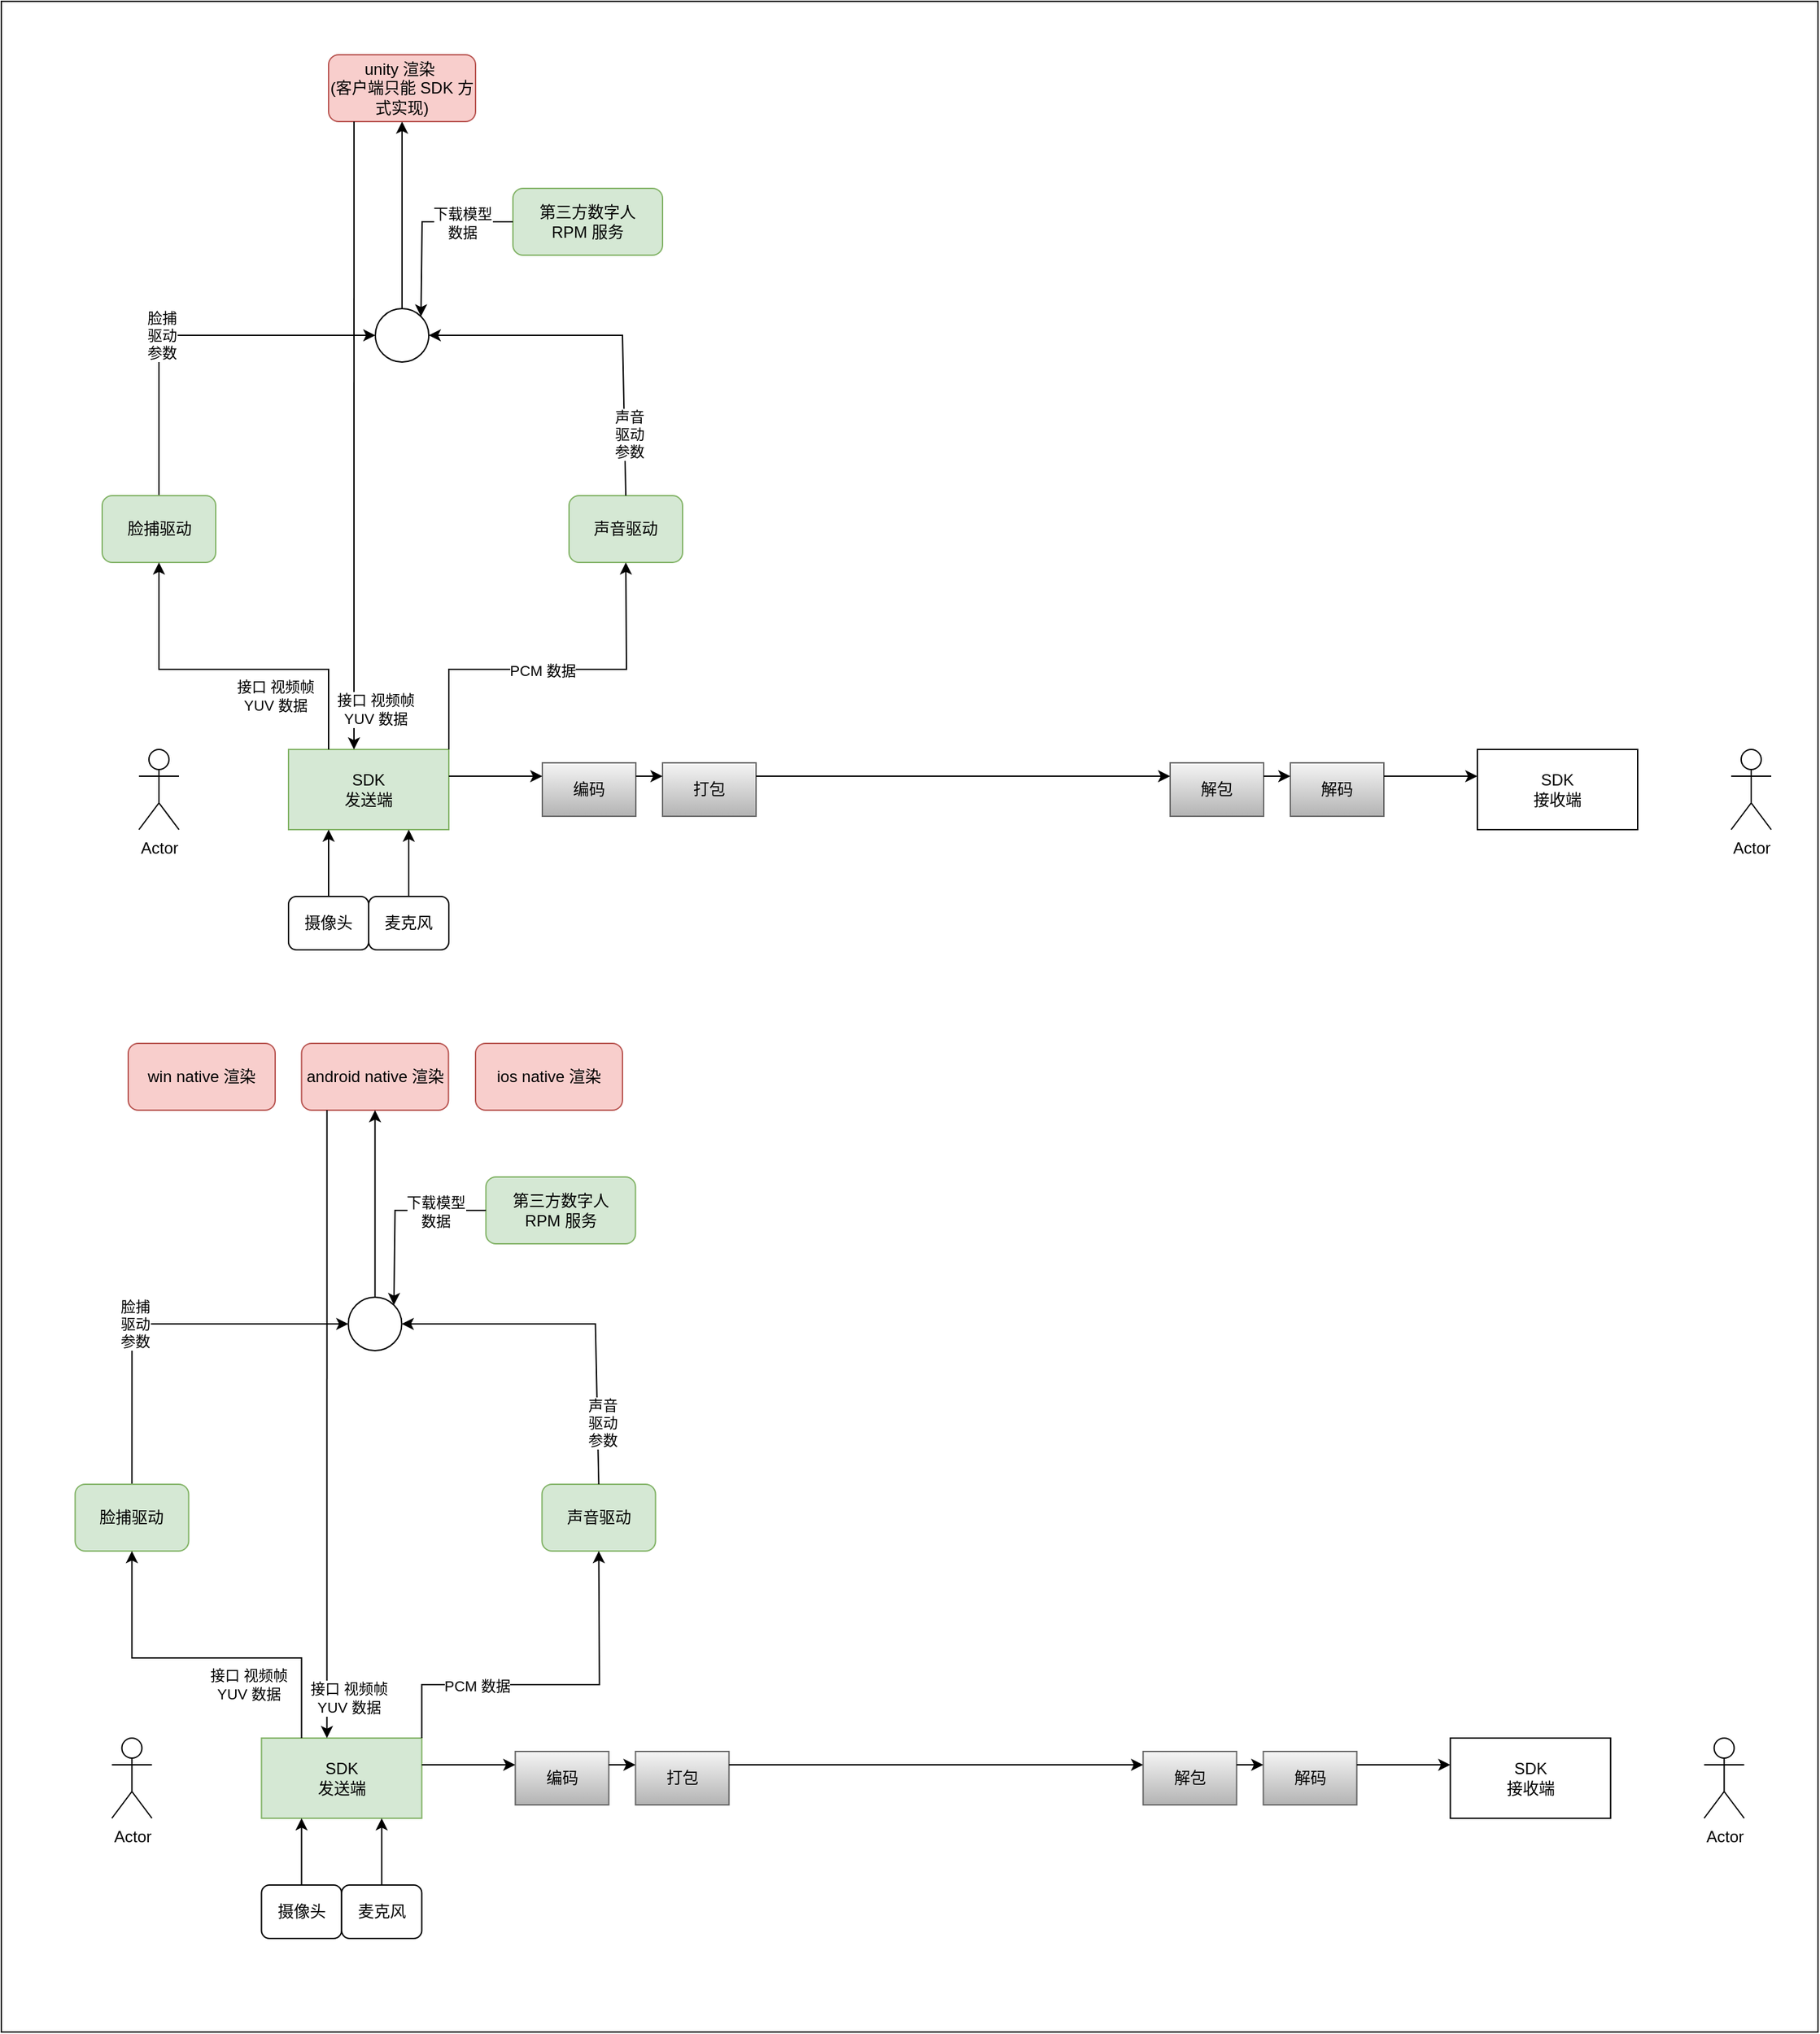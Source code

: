 <mxfile version="22.1.21" type="github">
  <diagram name="Page-1" id="y9C_El52bmYq-nEktH2S">
    <mxGraphModel dx="2284" dy="1896" grid="1" gridSize="10" guides="1" tooltips="1" connect="1" arrows="1" fold="1" page="1" pageScale="1" pageWidth="850" pageHeight="1100" math="0" shadow="0">
      <root>
        <mxCell id="0" />
        <mxCell id="1" parent="0" />
        <mxCell id="h9ikodHjlff90ZN1xDDO-2" value="" style="rounded=0;whiteSpace=wrap;html=1;" vertex="1" parent="1">
          <mxGeometry x="-85" y="-230" width="1360" height="1520" as="geometry" />
        </mxCell>
        <mxCell id="h9ikodHjlff90ZN1xDDO-3" value="SDK&lt;br&gt;发送端" style="rounded=0;whiteSpace=wrap;html=1;fillColor=#d5e8d4;strokeColor=#82b366;" vertex="1" parent="1">
          <mxGeometry x="130" y="330" width="120" height="60" as="geometry" />
        </mxCell>
        <mxCell id="h9ikodHjlff90ZN1xDDO-5" value="SDK&lt;br&gt;接收端" style="rounded=0;whiteSpace=wrap;html=1;" vertex="1" parent="1">
          <mxGeometry x="1020" y="330" width="120" height="60" as="geometry" />
        </mxCell>
        <mxCell id="h9ikodHjlff90ZN1xDDO-6" value="解码" style="rounded=0;whiteSpace=wrap;html=1;fillColor=#f5f5f5;gradientColor=#b3b3b3;strokeColor=#666666;" vertex="1" parent="1">
          <mxGeometry x="880" y="340" width="70" height="40" as="geometry" />
        </mxCell>
        <mxCell id="h9ikodHjlff90ZN1xDDO-7" value="解包" style="rounded=0;whiteSpace=wrap;html=1;fillColor=#f5f5f5;gradientColor=#b3b3b3;strokeColor=#666666;" vertex="1" parent="1">
          <mxGeometry x="790" y="340" width="70" height="40" as="geometry" />
        </mxCell>
        <mxCell id="h9ikodHjlff90ZN1xDDO-8" value="编码" style="rounded=0;whiteSpace=wrap;html=1;fillColor=#f5f5f5;gradientColor=#b3b3b3;strokeColor=#666666;" vertex="1" parent="1">
          <mxGeometry x="320" y="340" width="70" height="40" as="geometry" />
        </mxCell>
        <mxCell id="h9ikodHjlff90ZN1xDDO-9" value="打包" style="rounded=0;whiteSpace=wrap;html=1;fillColor=#f5f5f5;gradientColor=#b3b3b3;strokeColor=#666666;" vertex="1" parent="1">
          <mxGeometry x="410" y="340" width="70" height="40" as="geometry" />
        </mxCell>
        <mxCell id="h9ikodHjlff90ZN1xDDO-10" value="" style="endArrow=classic;html=1;rounded=0;exitX=1;exitY=0.25;exitDx=0;exitDy=0;entryX=0;entryY=0.25;entryDx=0;entryDy=0;" edge="1" parent="1" source="h9ikodHjlff90ZN1xDDO-9" target="h9ikodHjlff90ZN1xDDO-7">
          <mxGeometry width="50" height="50" relative="1" as="geometry">
            <mxPoint x="570" y="430" as="sourcePoint" />
            <mxPoint x="620" y="380" as="targetPoint" />
          </mxGeometry>
        </mxCell>
        <mxCell id="h9ikodHjlff90ZN1xDDO-11" value="" style="endArrow=classic;html=1;rounded=0;entryX=0;entryY=0.25;entryDx=0;entryDy=0;" edge="1" parent="1" target="h9ikodHjlff90ZN1xDDO-8">
          <mxGeometry width="50" height="50" relative="1" as="geometry">
            <mxPoint x="250" y="350" as="sourcePoint" />
            <mxPoint x="620" y="380" as="targetPoint" />
          </mxGeometry>
        </mxCell>
        <mxCell id="h9ikodHjlff90ZN1xDDO-12" value="" style="endArrow=classic;html=1;rounded=0;exitX=1;exitY=0.25;exitDx=0;exitDy=0;" edge="1" parent="1" source="h9ikodHjlff90ZN1xDDO-6">
          <mxGeometry width="50" height="50" relative="1" as="geometry">
            <mxPoint x="570" y="430" as="sourcePoint" />
            <mxPoint x="1020" y="350" as="targetPoint" />
          </mxGeometry>
        </mxCell>
        <mxCell id="h9ikodHjlff90ZN1xDDO-13" value="" style="endArrow=classic;html=1;rounded=0;exitX=1;exitY=0.25;exitDx=0;exitDy=0;" edge="1" parent="1" source="h9ikodHjlff90ZN1xDDO-8">
          <mxGeometry width="50" height="50" relative="1" as="geometry">
            <mxPoint x="570" y="430" as="sourcePoint" />
            <mxPoint x="410" y="350" as="targetPoint" />
          </mxGeometry>
        </mxCell>
        <mxCell id="h9ikodHjlff90ZN1xDDO-16" value="" style="endArrow=classic;html=1;rounded=0;entryX=0;entryY=0.25;entryDx=0;entryDy=0;exitX=1;exitY=0.25;exitDx=0;exitDy=0;" edge="1" parent="1" source="h9ikodHjlff90ZN1xDDO-7" target="h9ikodHjlff90ZN1xDDO-6">
          <mxGeometry width="50" height="50" relative="1" as="geometry">
            <mxPoint x="570" y="430" as="sourcePoint" />
            <mxPoint x="620" y="380" as="targetPoint" />
          </mxGeometry>
        </mxCell>
        <mxCell id="h9ikodHjlff90ZN1xDDO-17" value="Actor" style="shape=umlActor;verticalLabelPosition=bottom;verticalAlign=top;html=1;outlineConnect=0;" vertex="1" parent="1">
          <mxGeometry x="18" y="330" width="30" height="60" as="geometry" />
        </mxCell>
        <mxCell id="h9ikodHjlff90ZN1xDDO-18" value="Actor" style="shape=umlActor;verticalLabelPosition=bottom;verticalAlign=top;html=1;outlineConnect=0;" vertex="1" parent="1">
          <mxGeometry x="1210" y="330" width="30" height="60" as="geometry" />
        </mxCell>
        <mxCell id="h9ikodHjlff90ZN1xDDO-21" value="摄像头" style="rounded=1;whiteSpace=wrap;html=1;" vertex="1" parent="1">
          <mxGeometry x="130" y="440" width="60" height="40" as="geometry" />
        </mxCell>
        <mxCell id="h9ikodHjlff90ZN1xDDO-22" value="unity 渲染&amp;nbsp;&lt;br&gt;(客户端只能 SDK 方式实现)" style="rounded=1;whiteSpace=wrap;html=1;fillColor=#f8cecc;strokeColor=#b85450;" vertex="1" parent="1">
          <mxGeometry x="160" y="-190" width="110" height="50" as="geometry" />
        </mxCell>
        <mxCell id="h9ikodHjlff90ZN1xDDO-33" style="edgeStyle=orthogonalEdgeStyle;rounded=0;orthogonalLoop=1;jettySize=auto;html=1;entryX=0.75;entryY=1;entryDx=0;entryDy=0;" edge="1" parent="1" source="h9ikodHjlff90ZN1xDDO-23" target="h9ikodHjlff90ZN1xDDO-3">
          <mxGeometry relative="1" as="geometry" />
        </mxCell>
        <mxCell id="h9ikodHjlff90ZN1xDDO-23" value="麦克风" style="rounded=1;whiteSpace=wrap;html=1;" vertex="1" parent="1">
          <mxGeometry x="190" y="440" width="60" height="40" as="geometry" />
        </mxCell>
        <mxCell id="h9ikodHjlff90ZN1xDDO-24" value="第三方数字人&lt;br&gt;RPM 服务" style="rounded=1;whiteSpace=wrap;html=1;fillColor=#d5e8d4;strokeColor=#82b366;" vertex="1" parent="1">
          <mxGeometry x="298" y="-90" width="112" height="50" as="geometry" />
        </mxCell>
        <mxCell id="h9ikodHjlff90ZN1xDDO-30" style="edgeStyle=orthogonalEdgeStyle;rounded=0;orthogonalLoop=1;jettySize=auto;html=1;entryX=0;entryY=0.5;entryDx=0;entryDy=0;exitX=0.5;exitY=0;exitDx=0;exitDy=0;" edge="1" parent="1" source="h9ikodHjlff90ZN1xDDO-25" target="h9ikodHjlff90ZN1xDDO-41">
          <mxGeometry relative="1" as="geometry">
            <Array as="points" />
          </mxGeometry>
        </mxCell>
        <mxCell id="h9ikodHjlff90ZN1xDDO-31" value="脸捕&lt;br&gt;驱动&lt;br&gt;参数" style="edgeLabel;html=1;align=center;verticalAlign=middle;resizable=0;points=[];" vertex="1" connectable="0" parent="h9ikodHjlff90ZN1xDDO-30">
          <mxGeometry x="-0.138" relative="1" as="geometry">
            <mxPoint as="offset" />
          </mxGeometry>
        </mxCell>
        <mxCell id="h9ikodHjlff90ZN1xDDO-25" value="脸捕驱动" style="rounded=1;whiteSpace=wrap;html=1;fillColor=#d5e8d4;strokeColor=#82b366;" vertex="1" parent="1">
          <mxGeometry x="-9.5" y="140" width="85" height="50" as="geometry" />
        </mxCell>
        <mxCell id="h9ikodHjlff90ZN1xDDO-26" value="" style="endArrow=classic;html=1;rounded=0;exitX=0;exitY=0.5;exitDx=0;exitDy=0;entryX=1;entryY=0;entryDx=0;entryDy=0;" edge="1" parent="1" source="h9ikodHjlff90ZN1xDDO-24" target="h9ikodHjlff90ZN1xDDO-41">
          <mxGeometry width="50" height="50" relative="1" as="geometry">
            <mxPoint x="570" y="430" as="sourcePoint" />
            <mxPoint x="620" y="380" as="targetPoint" />
            <Array as="points">
              <mxPoint x="230" y="-65" />
            </Array>
          </mxGeometry>
        </mxCell>
        <mxCell id="h9ikodHjlff90ZN1xDDO-27" value="下载模型&lt;br&gt;数据" style="edgeLabel;html=1;align=center;verticalAlign=middle;resizable=0;points=[];" vertex="1" connectable="0" parent="h9ikodHjlff90ZN1xDDO-26">
          <mxGeometry x="0.143" relative="1" as="geometry">
            <mxPoint x="30" y="-11" as="offset" />
          </mxGeometry>
        </mxCell>
        <mxCell id="h9ikodHjlff90ZN1xDDO-28" value="" style="endArrow=classic;html=1;rounded=0;exitX=0.5;exitY=0;exitDx=0;exitDy=0;entryX=0.25;entryY=1;entryDx=0;entryDy=0;" edge="1" parent="1" source="h9ikodHjlff90ZN1xDDO-21" target="h9ikodHjlff90ZN1xDDO-3">
          <mxGeometry width="50" height="50" relative="1" as="geometry">
            <mxPoint x="570" y="430" as="sourcePoint" />
            <mxPoint x="620" y="380" as="targetPoint" />
          </mxGeometry>
        </mxCell>
        <mxCell id="h9ikodHjlff90ZN1xDDO-29" value="" style="endArrow=classic;html=1;rounded=0;exitX=0.25;exitY=0;exitDx=0;exitDy=0;entryX=0.5;entryY=1;entryDx=0;entryDy=0;" edge="1" parent="1" source="h9ikodHjlff90ZN1xDDO-3" target="h9ikodHjlff90ZN1xDDO-25">
          <mxGeometry width="50" height="50" relative="1" as="geometry">
            <mxPoint x="570" y="430" as="sourcePoint" />
            <mxPoint x="620" y="380" as="targetPoint" />
            <Array as="points">
              <mxPoint x="160" y="270" />
              <mxPoint x="33" y="270" />
            </Array>
          </mxGeometry>
        </mxCell>
        <mxCell id="h9ikodHjlff90ZN1xDDO-34" value="接口&amp;nbsp;视频帧 &lt;br&gt;YUV 数据" style="edgeLabel;html=1;align=center;verticalAlign=middle;resizable=0;points=[];" vertex="1" connectable="0" parent="h9ikodHjlff90ZN1xDDO-29">
          <mxGeometry x="-0.738" relative="1" as="geometry">
            <mxPoint x="-40" y="-5" as="offset" />
          </mxGeometry>
        </mxCell>
        <mxCell id="h9ikodHjlff90ZN1xDDO-32" value="" style="endArrow=classic;html=1;rounded=0;entryX=0.75;entryY=0;entryDx=0;entryDy=0;exitX=0.173;exitY=1;exitDx=0;exitDy=0;exitPerimeter=0;" edge="1" parent="1" source="h9ikodHjlff90ZN1xDDO-22">
          <mxGeometry width="50" height="50" relative="1" as="geometry">
            <mxPoint x="173.79" y="-135" as="sourcePoint" />
            <mxPoint x="179" y="330" as="targetPoint" />
            <Array as="points" />
          </mxGeometry>
        </mxCell>
        <mxCell id="h9ikodHjlff90ZN1xDDO-35" value="接口&amp;nbsp;视频帧 &lt;br&gt;YUV 数据" style="edgeLabel;html=1;align=center;verticalAlign=middle;resizable=0;points=[];" vertex="1" connectable="0" parent="1">
          <mxGeometry x="195" y="300" as="geometry" />
        </mxCell>
        <mxCell id="h9ikodHjlff90ZN1xDDO-36" value="声音驱动" style="rounded=1;whiteSpace=wrap;html=1;fillColor=#d5e8d4;strokeColor=#82b366;" vertex="1" parent="1">
          <mxGeometry x="340" y="140" width="85" height="50" as="geometry" />
        </mxCell>
        <mxCell id="h9ikodHjlff90ZN1xDDO-37" value="" style="endArrow=classic;html=1;rounded=0;exitX=1;exitY=0;exitDx=0;exitDy=0;entryX=0.5;entryY=1;entryDx=0;entryDy=0;" edge="1" parent="1" source="h9ikodHjlff90ZN1xDDO-3" target="h9ikodHjlff90ZN1xDDO-36">
          <mxGeometry width="50" height="50" relative="1" as="geometry">
            <mxPoint x="570" y="230" as="sourcePoint" />
            <mxPoint x="620" y="180" as="targetPoint" />
            <Array as="points">
              <mxPoint x="250" y="270" />
              <mxPoint x="320" y="270" />
              <mxPoint x="383" y="270" />
            </Array>
          </mxGeometry>
        </mxCell>
        <mxCell id="h9ikodHjlff90ZN1xDDO-38" value="PCM 数据" style="edgeLabel;html=1;align=center;verticalAlign=middle;resizable=0;points=[];" vertex="1" connectable="0" parent="h9ikodHjlff90ZN1xDDO-37">
          <mxGeometry x="-0.406" y="-1" relative="1" as="geometry">
            <mxPoint x="49" as="offset" />
          </mxGeometry>
        </mxCell>
        <mxCell id="h9ikodHjlff90ZN1xDDO-39" value="" style="endArrow=classic;html=1;rounded=0;entryX=1;entryY=0.5;entryDx=0;entryDy=0;exitX=0.5;exitY=0;exitDx=0;exitDy=0;" edge="1" parent="1" source="h9ikodHjlff90ZN1xDDO-36" target="h9ikodHjlff90ZN1xDDO-41">
          <mxGeometry width="50" height="50" relative="1" as="geometry">
            <mxPoint x="570" y="230" as="sourcePoint" />
            <mxPoint x="620" y="180" as="targetPoint" />
            <Array as="points">
              <mxPoint x="380" y="20" />
            </Array>
          </mxGeometry>
        </mxCell>
        <mxCell id="h9ikodHjlff90ZN1xDDO-40" value="声音&lt;br&gt;驱动&lt;br&gt;参数" style="edgeLabel;html=1;align=center;verticalAlign=middle;resizable=0;points=[];" vertex="1" connectable="0" parent="h9ikodHjlff90ZN1xDDO-39">
          <mxGeometry x="-0.653" y="-3" relative="1" as="geometry">
            <mxPoint as="offset" />
          </mxGeometry>
        </mxCell>
        <mxCell id="h9ikodHjlff90ZN1xDDO-41" value="" style="ellipse;whiteSpace=wrap;html=1;aspect=fixed;" vertex="1" parent="1">
          <mxGeometry x="195" width="40" height="40" as="geometry" />
        </mxCell>
        <mxCell id="h9ikodHjlff90ZN1xDDO-42" value="" style="endArrow=classic;html=1;rounded=0;entryX=0.5;entryY=1;entryDx=0;entryDy=0;exitX=0.5;exitY=0;exitDx=0;exitDy=0;" edge="1" parent="1" source="h9ikodHjlff90ZN1xDDO-41" target="h9ikodHjlff90ZN1xDDO-22">
          <mxGeometry width="50" height="50" relative="1" as="geometry">
            <mxPoint x="570" y="30" as="sourcePoint" />
            <mxPoint x="620" y="-20" as="targetPoint" />
          </mxGeometry>
        </mxCell>
        <mxCell id="h9ikodHjlff90ZN1xDDO-44" value="SDK&lt;br&gt;发送端" style="rounded=0;whiteSpace=wrap;html=1;fillColor=#d5e8d4;strokeColor=#82b366;" vertex="1" parent="1">
          <mxGeometry x="109.75" y="1070" width="120" height="60" as="geometry" />
        </mxCell>
        <mxCell id="h9ikodHjlff90ZN1xDDO-45" value="SDK&lt;br&gt;接收端" style="rounded=0;whiteSpace=wrap;html=1;" vertex="1" parent="1">
          <mxGeometry x="999.75" y="1070" width="120" height="60" as="geometry" />
        </mxCell>
        <mxCell id="h9ikodHjlff90ZN1xDDO-46" value="解码" style="rounded=0;whiteSpace=wrap;html=1;fillColor=#f5f5f5;gradientColor=#b3b3b3;strokeColor=#666666;" vertex="1" parent="1">
          <mxGeometry x="859.75" y="1080" width="70" height="40" as="geometry" />
        </mxCell>
        <mxCell id="h9ikodHjlff90ZN1xDDO-47" value="解包" style="rounded=0;whiteSpace=wrap;html=1;fillColor=#f5f5f5;gradientColor=#b3b3b3;strokeColor=#666666;" vertex="1" parent="1">
          <mxGeometry x="769.75" y="1080" width="70" height="40" as="geometry" />
        </mxCell>
        <mxCell id="h9ikodHjlff90ZN1xDDO-48" value="编码" style="rounded=0;whiteSpace=wrap;html=1;fillColor=#f5f5f5;gradientColor=#b3b3b3;strokeColor=#666666;" vertex="1" parent="1">
          <mxGeometry x="299.75" y="1080" width="70" height="40" as="geometry" />
        </mxCell>
        <mxCell id="h9ikodHjlff90ZN1xDDO-49" value="打包" style="rounded=0;whiteSpace=wrap;html=1;fillColor=#f5f5f5;gradientColor=#b3b3b3;strokeColor=#666666;" vertex="1" parent="1">
          <mxGeometry x="389.75" y="1080" width="70" height="40" as="geometry" />
        </mxCell>
        <mxCell id="h9ikodHjlff90ZN1xDDO-50" value="" style="endArrow=classic;html=1;rounded=0;exitX=1;exitY=0.25;exitDx=0;exitDy=0;entryX=0;entryY=0.25;entryDx=0;entryDy=0;" edge="1" parent="1" source="h9ikodHjlff90ZN1xDDO-49" target="h9ikodHjlff90ZN1xDDO-47">
          <mxGeometry width="50" height="50" relative="1" as="geometry">
            <mxPoint x="549.75" y="1170" as="sourcePoint" />
            <mxPoint x="599.75" y="1120" as="targetPoint" />
          </mxGeometry>
        </mxCell>
        <mxCell id="h9ikodHjlff90ZN1xDDO-51" value="" style="endArrow=classic;html=1;rounded=0;entryX=0;entryY=0.25;entryDx=0;entryDy=0;" edge="1" parent="1" target="h9ikodHjlff90ZN1xDDO-48">
          <mxGeometry width="50" height="50" relative="1" as="geometry">
            <mxPoint x="229.75" y="1090" as="sourcePoint" />
            <mxPoint x="599.75" y="1120" as="targetPoint" />
          </mxGeometry>
        </mxCell>
        <mxCell id="h9ikodHjlff90ZN1xDDO-52" value="" style="endArrow=classic;html=1;rounded=0;exitX=1;exitY=0.25;exitDx=0;exitDy=0;" edge="1" parent="1" source="h9ikodHjlff90ZN1xDDO-46">
          <mxGeometry width="50" height="50" relative="1" as="geometry">
            <mxPoint x="549.75" y="1170" as="sourcePoint" />
            <mxPoint x="999.75" y="1090" as="targetPoint" />
          </mxGeometry>
        </mxCell>
        <mxCell id="h9ikodHjlff90ZN1xDDO-53" value="" style="endArrow=classic;html=1;rounded=0;exitX=1;exitY=0.25;exitDx=0;exitDy=0;" edge="1" parent="1" source="h9ikodHjlff90ZN1xDDO-48">
          <mxGeometry width="50" height="50" relative="1" as="geometry">
            <mxPoint x="549.75" y="1170" as="sourcePoint" />
            <mxPoint x="389.75" y="1090" as="targetPoint" />
          </mxGeometry>
        </mxCell>
        <mxCell id="h9ikodHjlff90ZN1xDDO-54" value="" style="endArrow=classic;html=1;rounded=0;entryX=0;entryY=0.25;entryDx=0;entryDy=0;exitX=1;exitY=0.25;exitDx=0;exitDy=0;" edge="1" parent="1" source="h9ikodHjlff90ZN1xDDO-47" target="h9ikodHjlff90ZN1xDDO-46">
          <mxGeometry width="50" height="50" relative="1" as="geometry">
            <mxPoint x="549.75" y="1170" as="sourcePoint" />
            <mxPoint x="599.75" y="1120" as="targetPoint" />
          </mxGeometry>
        </mxCell>
        <mxCell id="h9ikodHjlff90ZN1xDDO-55" value="Actor" style="shape=umlActor;verticalLabelPosition=bottom;verticalAlign=top;html=1;outlineConnect=0;" vertex="1" parent="1">
          <mxGeometry x="-2.25" y="1070" width="30" height="60" as="geometry" />
        </mxCell>
        <mxCell id="h9ikodHjlff90ZN1xDDO-56" value="Actor" style="shape=umlActor;verticalLabelPosition=bottom;verticalAlign=top;html=1;outlineConnect=0;" vertex="1" parent="1">
          <mxGeometry x="1189.75" y="1070" width="30" height="60" as="geometry" />
        </mxCell>
        <mxCell id="h9ikodHjlff90ZN1xDDO-57" value="摄像头" style="rounded=1;whiteSpace=wrap;html=1;" vertex="1" parent="1">
          <mxGeometry x="109.75" y="1180" width="60" height="40" as="geometry" />
        </mxCell>
        <mxCell id="h9ikodHjlff90ZN1xDDO-58" value="android native 渲染" style="rounded=1;whiteSpace=wrap;html=1;fillColor=#f8cecc;strokeColor=#b85450;" vertex="1" parent="1">
          <mxGeometry x="139.75" y="550" width="110" height="50" as="geometry" />
        </mxCell>
        <mxCell id="h9ikodHjlff90ZN1xDDO-59" style="edgeStyle=orthogonalEdgeStyle;rounded=0;orthogonalLoop=1;jettySize=auto;html=1;entryX=0.75;entryY=1;entryDx=0;entryDy=0;" edge="1" parent="1" source="h9ikodHjlff90ZN1xDDO-60" target="h9ikodHjlff90ZN1xDDO-44">
          <mxGeometry relative="1" as="geometry" />
        </mxCell>
        <mxCell id="h9ikodHjlff90ZN1xDDO-60" value="麦克风" style="rounded=1;whiteSpace=wrap;html=1;" vertex="1" parent="1">
          <mxGeometry x="169.75" y="1180" width="60" height="40" as="geometry" />
        </mxCell>
        <mxCell id="h9ikodHjlff90ZN1xDDO-61" value="第三方数字人&lt;br&gt;RPM 服务" style="rounded=1;whiteSpace=wrap;html=1;fillColor=#d5e8d4;strokeColor=#82b366;" vertex="1" parent="1">
          <mxGeometry x="277.75" y="650" width="112" height="50" as="geometry" />
        </mxCell>
        <mxCell id="h9ikodHjlff90ZN1xDDO-62" style="edgeStyle=orthogonalEdgeStyle;rounded=0;orthogonalLoop=1;jettySize=auto;html=1;entryX=0;entryY=0.5;entryDx=0;entryDy=0;exitX=0.5;exitY=0;exitDx=0;exitDy=0;" edge="1" parent="1" source="h9ikodHjlff90ZN1xDDO-64" target="h9ikodHjlff90ZN1xDDO-77">
          <mxGeometry relative="1" as="geometry">
            <Array as="points" />
          </mxGeometry>
        </mxCell>
        <mxCell id="h9ikodHjlff90ZN1xDDO-63" value="脸捕&lt;br&gt;驱动&lt;br&gt;参数" style="edgeLabel;html=1;align=center;verticalAlign=middle;resizable=0;points=[];" vertex="1" connectable="0" parent="h9ikodHjlff90ZN1xDDO-62">
          <mxGeometry x="-0.138" relative="1" as="geometry">
            <mxPoint as="offset" />
          </mxGeometry>
        </mxCell>
        <mxCell id="h9ikodHjlff90ZN1xDDO-64" value="脸捕驱动" style="rounded=1;whiteSpace=wrap;html=1;fillColor=#d5e8d4;strokeColor=#82b366;" vertex="1" parent="1">
          <mxGeometry x="-29.75" y="880" width="85" height="50" as="geometry" />
        </mxCell>
        <mxCell id="h9ikodHjlff90ZN1xDDO-65" value="" style="endArrow=classic;html=1;rounded=0;exitX=0;exitY=0.5;exitDx=0;exitDy=0;entryX=1;entryY=0;entryDx=0;entryDy=0;" edge="1" parent="1" source="h9ikodHjlff90ZN1xDDO-61" target="h9ikodHjlff90ZN1xDDO-77">
          <mxGeometry width="50" height="50" relative="1" as="geometry">
            <mxPoint x="549.75" y="1170" as="sourcePoint" />
            <mxPoint x="599.75" y="1120" as="targetPoint" />
            <Array as="points">
              <mxPoint x="209.75" y="675" />
            </Array>
          </mxGeometry>
        </mxCell>
        <mxCell id="h9ikodHjlff90ZN1xDDO-66" value="下载模型&lt;br&gt;数据" style="edgeLabel;html=1;align=center;verticalAlign=middle;resizable=0;points=[];" vertex="1" connectable="0" parent="h9ikodHjlff90ZN1xDDO-65">
          <mxGeometry x="0.143" relative="1" as="geometry">
            <mxPoint x="30" y="-11" as="offset" />
          </mxGeometry>
        </mxCell>
        <mxCell id="h9ikodHjlff90ZN1xDDO-67" value="" style="endArrow=classic;html=1;rounded=0;exitX=0.5;exitY=0;exitDx=0;exitDy=0;entryX=0.25;entryY=1;entryDx=0;entryDy=0;" edge="1" parent="1" source="h9ikodHjlff90ZN1xDDO-57" target="h9ikodHjlff90ZN1xDDO-44">
          <mxGeometry width="50" height="50" relative="1" as="geometry">
            <mxPoint x="549.75" y="1170" as="sourcePoint" />
            <mxPoint x="599.75" y="1120" as="targetPoint" />
          </mxGeometry>
        </mxCell>
        <mxCell id="h9ikodHjlff90ZN1xDDO-68" value="" style="endArrow=classic;html=1;rounded=0;exitX=0.25;exitY=0;exitDx=0;exitDy=0;entryX=0.5;entryY=1;entryDx=0;entryDy=0;" edge="1" parent="1" source="h9ikodHjlff90ZN1xDDO-44" target="h9ikodHjlff90ZN1xDDO-64">
          <mxGeometry width="50" height="50" relative="1" as="geometry">
            <mxPoint x="549.75" y="1170" as="sourcePoint" />
            <mxPoint x="599.75" y="1120" as="targetPoint" />
            <Array as="points">
              <mxPoint x="139.75" y="1010" />
              <mxPoint x="12.75" y="1010" />
            </Array>
          </mxGeometry>
        </mxCell>
        <mxCell id="h9ikodHjlff90ZN1xDDO-69" value="接口&amp;nbsp;视频帧 &lt;br&gt;YUV 数据" style="edgeLabel;html=1;align=center;verticalAlign=middle;resizable=0;points=[];" vertex="1" connectable="0" parent="h9ikodHjlff90ZN1xDDO-68">
          <mxGeometry x="-0.738" relative="1" as="geometry">
            <mxPoint x="-40" y="-5" as="offset" />
          </mxGeometry>
        </mxCell>
        <mxCell id="h9ikodHjlff90ZN1xDDO-70" value="" style="endArrow=classic;html=1;rounded=0;entryX=0.75;entryY=0;entryDx=0;entryDy=0;exitX=0.173;exitY=1;exitDx=0;exitDy=0;exitPerimeter=0;" edge="1" parent="1" source="h9ikodHjlff90ZN1xDDO-58">
          <mxGeometry width="50" height="50" relative="1" as="geometry">
            <mxPoint x="153.54" y="605" as="sourcePoint" />
            <mxPoint x="158.75" y="1070" as="targetPoint" />
            <Array as="points" />
          </mxGeometry>
        </mxCell>
        <mxCell id="h9ikodHjlff90ZN1xDDO-71" value="接口&amp;nbsp;视频帧 &lt;br&gt;YUV 数据" style="edgeLabel;html=1;align=center;verticalAlign=middle;resizable=0;points=[];" vertex="1" connectable="0" parent="1">
          <mxGeometry x="174.75" y="1040" as="geometry" />
        </mxCell>
        <mxCell id="h9ikodHjlff90ZN1xDDO-72" value="声音驱动" style="rounded=1;whiteSpace=wrap;html=1;fillColor=#d5e8d4;strokeColor=#82b366;" vertex="1" parent="1">
          <mxGeometry x="319.75" y="880" width="85" height="50" as="geometry" />
        </mxCell>
        <mxCell id="h9ikodHjlff90ZN1xDDO-73" value="" style="endArrow=classic;html=1;rounded=0;exitX=1;exitY=0;exitDx=0;exitDy=0;entryX=0.5;entryY=1;entryDx=0;entryDy=0;" edge="1" parent="1" source="h9ikodHjlff90ZN1xDDO-44" target="h9ikodHjlff90ZN1xDDO-72">
          <mxGeometry width="50" height="50" relative="1" as="geometry">
            <mxPoint x="549.75" y="970" as="sourcePoint" />
            <mxPoint x="599.75" y="920" as="targetPoint" />
            <Array as="points">
              <mxPoint x="229.75" y="1030" />
              <mxPoint x="362.75" y="1030" />
            </Array>
          </mxGeometry>
        </mxCell>
        <mxCell id="h9ikodHjlff90ZN1xDDO-74" value="PCM 数据" style="edgeLabel;html=1;align=center;verticalAlign=middle;resizable=0;points=[];" vertex="1" connectable="0" parent="h9ikodHjlff90ZN1xDDO-73">
          <mxGeometry x="-0.406" y="-1" relative="1" as="geometry">
            <mxPoint as="offset" />
          </mxGeometry>
        </mxCell>
        <mxCell id="h9ikodHjlff90ZN1xDDO-75" value="" style="endArrow=classic;html=1;rounded=0;entryX=1;entryY=0.5;entryDx=0;entryDy=0;exitX=0.5;exitY=0;exitDx=0;exitDy=0;" edge="1" parent="1" source="h9ikodHjlff90ZN1xDDO-72" target="h9ikodHjlff90ZN1xDDO-77">
          <mxGeometry width="50" height="50" relative="1" as="geometry">
            <mxPoint x="549.75" y="970" as="sourcePoint" />
            <mxPoint x="599.75" y="920" as="targetPoint" />
            <Array as="points">
              <mxPoint x="359.75" y="760" />
            </Array>
          </mxGeometry>
        </mxCell>
        <mxCell id="h9ikodHjlff90ZN1xDDO-76" value="声音&lt;br&gt;驱动&lt;br&gt;参数" style="edgeLabel;html=1;align=center;verticalAlign=middle;resizable=0;points=[];" vertex="1" connectable="0" parent="h9ikodHjlff90ZN1xDDO-75">
          <mxGeometry x="-0.653" y="-3" relative="1" as="geometry">
            <mxPoint as="offset" />
          </mxGeometry>
        </mxCell>
        <mxCell id="h9ikodHjlff90ZN1xDDO-77" value="" style="ellipse;whiteSpace=wrap;html=1;aspect=fixed;" vertex="1" parent="1">
          <mxGeometry x="174.75" y="740" width="40" height="40" as="geometry" />
        </mxCell>
        <mxCell id="h9ikodHjlff90ZN1xDDO-78" value="" style="endArrow=classic;html=1;rounded=0;entryX=0.5;entryY=1;entryDx=0;entryDy=0;exitX=0.5;exitY=0;exitDx=0;exitDy=0;" edge="1" parent="1" source="h9ikodHjlff90ZN1xDDO-77" target="h9ikodHjlff90ZN1xDDO-58">
          <mxGeometry width="50" height="50" relative="1" as="geometry">
            <mxPoint x="549.75" y="770" as="sourcePoint" />
            <mxPoint x="599.75" y="720" as="targetPoint" />
          </mxGeometry>
        </mxCell>
        <mxCell id="h9ikodHjlff90ZN1xDDO-79" value="ios native 渲染" style="rounded=1;whiteSpace=wrap;html=1;fillColor=#f8cecc;strokeColor=#b85450;" vertex="1" parent="1">
          <mxGeometry x="270" y="550" width="110" height="50" as="geometry" />
        </mxCell>
        <mxCell id="h9ikodHjlff90ZN1xDDO-80" value="win native 渲染" style="rounded=1;whiteSpace=wrap;html=1;fillColor=#f8cecc;strokeColor=#b85450;" vertex="1" parent="1">
          <mxGeometry x="10" y="550" width="110" height="50" as="geometry" />
        </mxCell>
      </root>
    </mxGraphModel>
  </diagram>
</mxfile>
